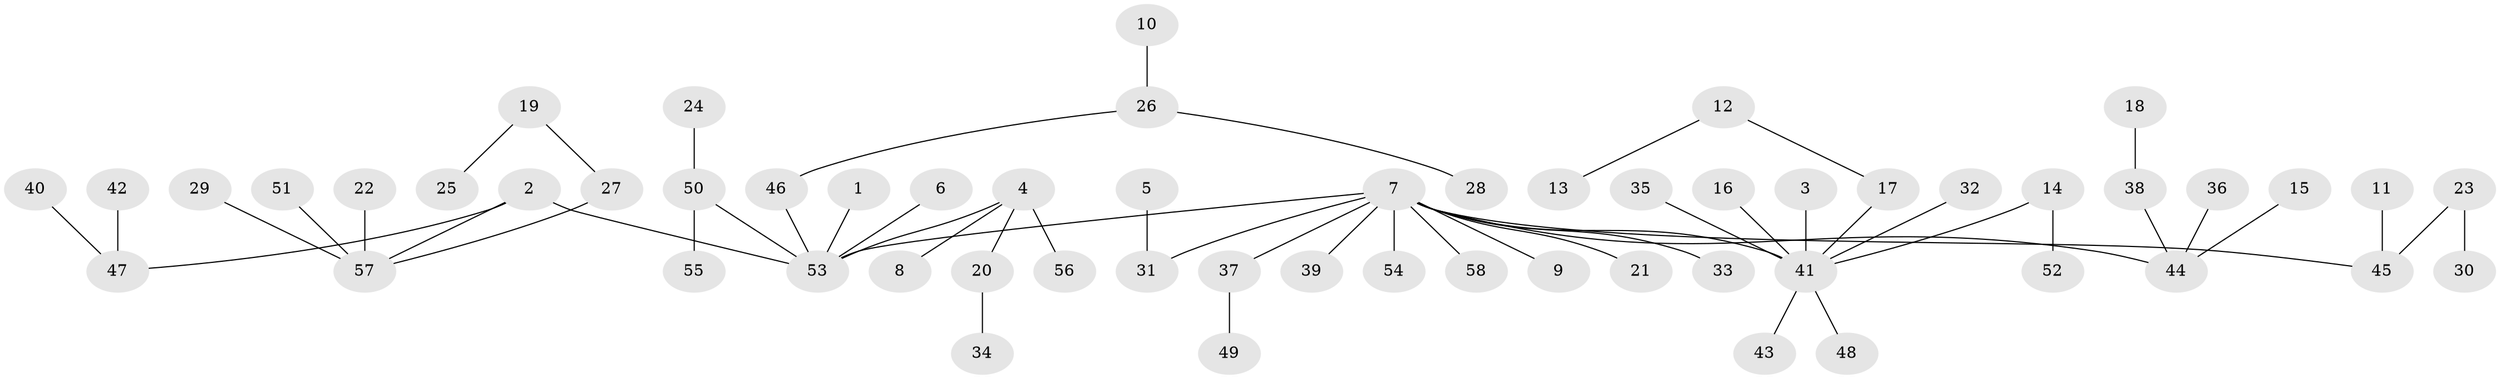 // original degree distribution, {3: 0.1565217391304348, 6: 0.008695652173913044, 8: 0.017391304347826087, 7: 0.008695652173913044, 5: 0.017391304347826087, 2: 0.17391304347826086, 1: 0.5478260869565217, 4: 0.06956521739130435}
// Generated by graph-tools (version 1.1) at 2025/26/03/09/25 03:26:26]
// undirected, 58 vertices, 57 edges
graph export_dot {
graph [start="1"]
  node [color=gray90,style=filled];
  1;
  2;
  3;
  4;
  5;
  6;
  7;
  8;
  9;
  10;
  11;
  12;
  13;
  14;
  15;
  16;
  17;
  18;
  19;
  20;
  21;
  22;
  23;
  24;
  25;
  26;
  27;
  28;
  29;
  30;
  31;
  32;
  33;
  34;
  35;
  36;
  37;
  38;
  39;
  40;
  41;
  42;
  43;
  44;
  45;
  46;
  47;
  48;
  49;
  50;
  51;
  52;
  53;
  54;
  55;
  56;
  57;
  58;
  1 -- 53 [weight=1.0];
  2 -- 47 [weight=1.0];
  2 -- 53 [weight=1.0];
  2 -- 57 [weight=1.0];
  3 -- 41 [weight=1.0];
  4 -- 8 [weight=1.0];
  4 -- 20 [weight=1.0];
  4 -- 53 [weight=1.0];
  4 -- 56 [weight=1.0];
  5 -- 31 [weight=1.0];
  6 -- 53 [weight=1.0];
  7 -- 9 [weight=1.0];
  7 -- 21 [weight=1.0];
  7 -- 31 [weight=1.0];
  7 -- 33 [weight=1.0];
  7 -- 37 [weight=1.0];
  7 -- 39 [weight=1.0];
  7 -- 41 [weight=1.0];
  7 -- 44 [weight=1.0];
  7 -- 45 [weight=1.0];
  7 -- 53 [weight=1.0];
  7 -- 54 [weight=1.0];
  7 -- 58 [weight=1.0];
  10 -- 26 [weight=1.0];
  11 -- 45 [weight=1.0];
  12 -- 13 [weight=1.0];
  12 -- 17 [weight=1.0];
  14 -- 41 [weight=1.0];
  14 -- 52 [weight=1.0];
  15 -- 44 [weight=1.0];
  16 -- 41 [weight=1.0];
  17 -- 41 [weight=1.0];
  18 -- 38 [weight=1.0];
  19 -- 25 [weight=1.0];
  19 -- 27 [weight=1.0];
  20 -- 34 [weight=1.0];
  22 -- 57 [weight=1.0];
  23 -- 30 [weight=1.0];
  23 -- 45 [weight=1.0];
  24 -- 50 [weight=1.0];
  26 -- 28 [weight=1.0];
  26 -- 46 [weight=1.0];
  27 -- 57 [weight=1.0];
  29 -- 57 [weight=1.0];
  32 -- 41 [weight=1.0];
  35 -- 41 [weight=1.0];
  36 -- 44 [weight=1.0];
  37 -- 49 [weight=1.0];
  38 -- 44 [weight=1.0];
  40 -- 47 [weight=1.0];
  41 -- 43 [weight=1.0];
  41 -- 48 [weight=1.0];
  42 -- 47 [weight=1.0];
  46 -- 53 [weight=1.0];
  50 -- 53 [weight=1.0];
  50 -- 55 [weight=1.0];
  51 -- 57 [weight=1.0];
}
